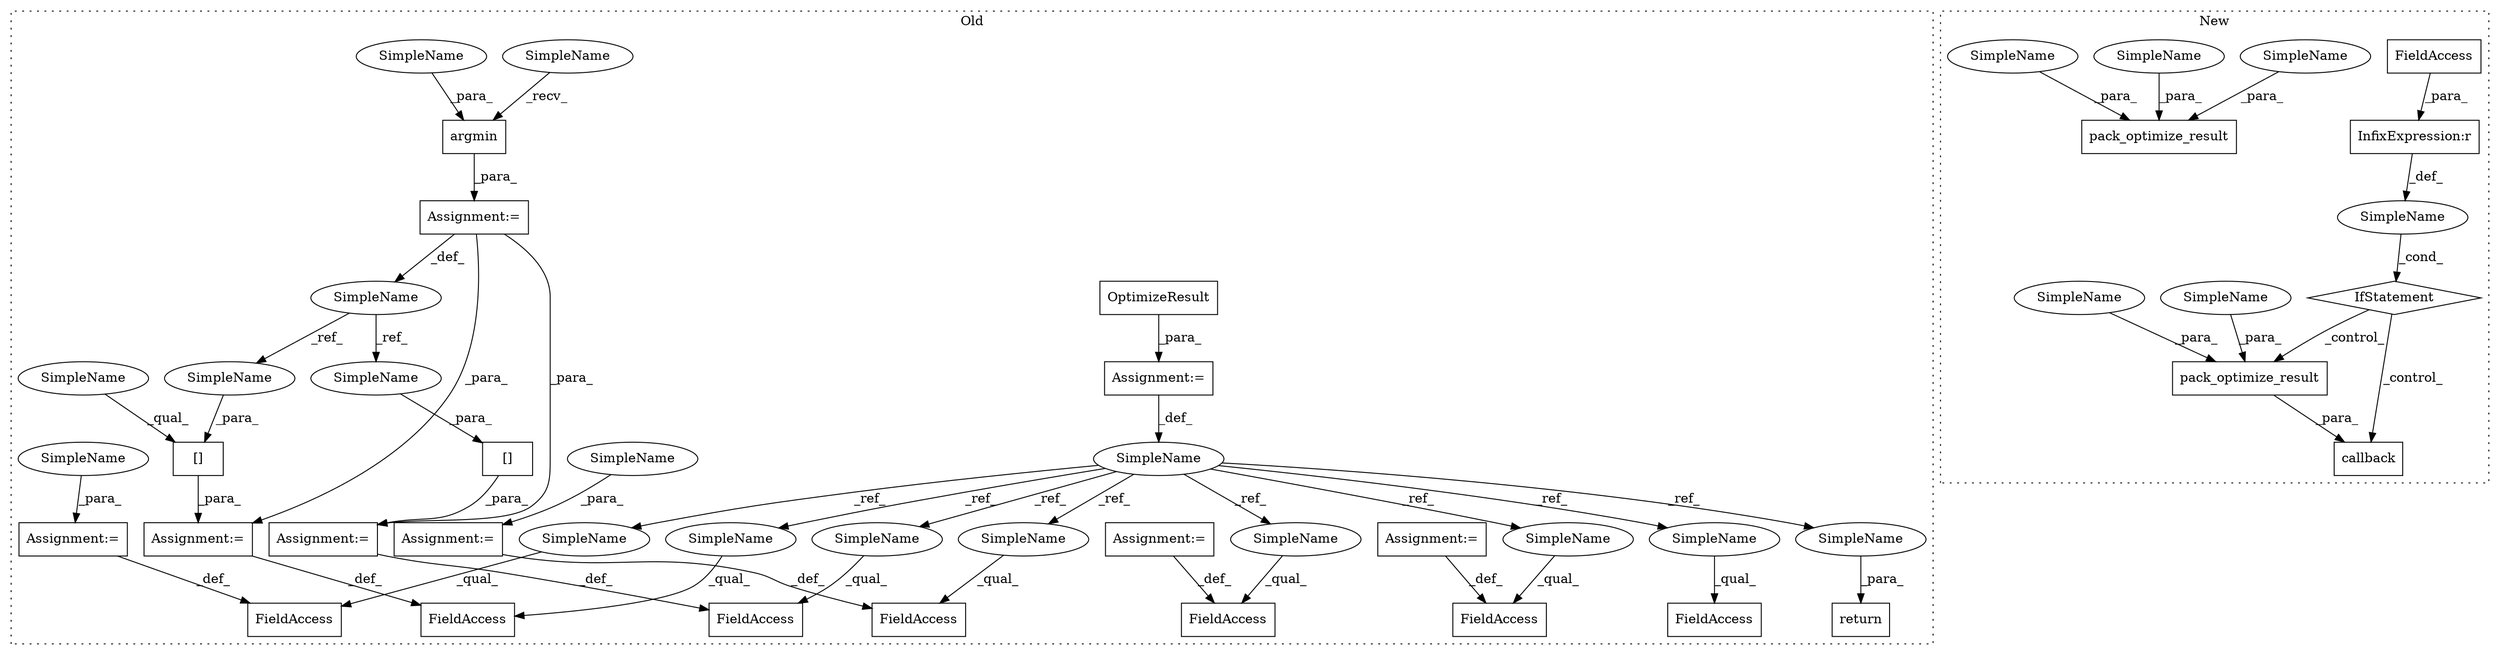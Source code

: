 digraph G {
subgraph cluster0 {
1 [label="SimpleName" a="42" s="6538" l="5" shape="ellipse"];
3 [label="argmin" a="32" s="6544,6553" l="7,1" shape="box"];
4 [label="[]" a="2" s="6588,6595" l="3,1" shape="box"];
5 [label="[]" a="2" s="6566,6573" l="3,1" shape="box"];
6 [label="FieldAccess" a="22" s="6580" l="7" shape="box"];
7 [label="OptimizeResult" a="32" s="6511" l="16" shape="box"];
8 [label="SimpleName" a="42" s="6507" l="3" shape="ellipse"];
9 [label="return" a="41" s="6748" l="7" shape="box"];
10 [label="FieldAccess" a="22" s="6727" l="9" shape="box"];
11 [label="FieldAccess" a="22" s="6560" l="5" shape="box"];
12 [label="FieldAccess" a="22" s="6680" l="9" shape="box"];
13 [label="FieldAccess" a="22" s="6657" l="10" shape="box"];
14 [label="FieldAccess" a="22" s="6701" l="16" shape="box"];
15 [label="FieldAccess" a="22" s="6602" l="13" shape="box"];
16 [label="SimpleName" a="42" s="6533" l="4" shape="ellipse"];
17 [label="Assignment:=" a="7" s="6565" l="1" shape="box"];
18 [label="Assignment:=" a="7" s="6689" l="1" shape="box"];
25 [label="Assignment:=" a="7" s="6587" l="1" shape="box"];
26 [label="Assignment:=" a="7" s="6537" l="1" shape="box"];
27 [label="Assignment:=" a="7" s="6510" l="1" shape="box"];
28 [label="Assignment:=" a="7" s="6736" l="1" shape="box"];
29 [label="Assignment:=" a="7" s="6667" l="1" shape="box"];
30 [label="Assignment:=" a="7" s="6717" l="1" shape="box"];
31 [label="SimpleName" a="42" s="6737" l="5" shape="ellipse"];
32 [label="SimpleName" a="42" s="6690" l="5" shape="ellipse"];
33 [label="SimpleName" a="42" s="6602" l="3" shape="ellipse"];
34 [label="SimpleName" a="42" s="6560" l="3" shape="ellipse"];
35 [label="SimpleName" a="42" s="6755" l="3" shape="ellipse"];
36 [label="SimpleName" a="42" s="6657" l="3" shape="ellipse"];
37 [label="SimpleName" a="42" s="6701" l="3" shape="ellipse"];
38 [label="SimpleName" a="42" s="6727" l="3" shape="ellipse"];
39 [label="SimpleName" a="42" s="6680" l="3" shape="ellipse"];
40 [label="SimpleName" a="42" s="6580" l="3" shape="ellipse"];
41 [label="SimpleName" a="42" s="6569" l="4" shape="ellipse"];
42 [label="SimpleName" a="42" s="6591" l="4" shape="ellipse"];
45 [label="SimpleName" a="42" s="6588" l="2" shape="ellipse"];
46 [label="SimpleName" a="42" s="6551" l="2" shape="ellipse"];
label = "Old";
style="dotted";
}
subgraph cluster1 {
2 [label="pack_optimize_result" a="32" s="4390,4466" l="21,1" shape="box"];
19 [label="pack_optimize_result" a="32" s="3081,3123" l="21,1" shape="box"];
20 [label="SimpleName" a="42" s="" l="" shape="ellipse"];
21 [label="callback" a="32" s="3072,3124" l="9,1" shape="box"];
22 [label="IfStatement" a="25" s="3038,3058" l="4,2" shape="diamond"];
23 [label="InfixExpression:r" a="27" s="3050" l="4" shape="box"];
24 [label="FieldAccess" a="22" s="3042" l="8" shape="box"];
43 [label="SimpleName" a="42" s="3118" l="5" shape="ellipse"];
44 [label="SimpleName" a="42" s="4461" l="5" shape="ellipse"];
47 [label="SimpleName" a="42" s="4451" l="5" shape="ellipse"];
48 [label="SimpleName" a="42" s="3108" l="5" shape="ellipse"];
49 [label="SimpleName" a="42" s="4448" l="2" shape="ellipse"];
label = "New";
style="dotted";
}
1 -> 3 [label="_recv_"];
3 -> 26 [label="_para_"];
4 -> 25 [label="_para_"];
5 -> 17 [label="_para_"];
7 -> 27 [label="_para_"];
8 -> 33 [label="_ref_"];
8 -> 39 [label="_ref_"];
8 -> 35 [label="_ref_"];
8 -> 34 [label="_ref_"];
8 -> 38 [label="_ref_"];
8 -> 36 [label="_ref_"];
8 -> 40 [label="_ref_"];
8 -> 37 [label="_ref_"];
16 -> 42 [label="_ref_"];
16 -> 41 [label="_ref_"];
17 -> 11 [label="_def_"];
18 -> 12 [label="_def_"];
19 -> 21 [label="_para_"];
20 -> 22 [label="_cond_"];
22 -> 19 [label="_control_"];
22 -> 21 [label="_control_"];
23 -> 20 [label="_def_"];
24 -> 23 [label="_para_"];
25 -> 6 [label="_def_"];
26 -> 16 [label="_def_"];
26 -> 17 [label="_para_"];
26 -> 25 [label="_para_"];
27 -> 8 [label="_def_"];
28 -> 10 [label="_def_"];
29 -> 13 [label="_def_"];
30 -> 14 [label="_def_"];
31 -> 28 [label="_para_"];
32 -> 18 [label="_para_"];
33 -> 15 [label="_qual_"];
34 -> 11 [label="_qual_"];
35 -> 9 [label="_para_"];
36 -> 13 [label="_qual_"];
37 -> 14 [label="_qual_"];
38 -> 10 [label="_qual_"];
39 -> 12 [label="_qual_"];
40 -> 6 [label="_qual_"];
41 -> 5 [label="_para_"];
42 -> 4 [label="_para_"];
43 -> 19 [label="_para_"];
44 -> 2 [label="_para_"];
45 -> 4 [label="_qual_"];
46 -> 3 [label="_para_"];
47 -> 2 [label="_para_"];
48 -> 19 [label="_para_"];
49 -> 2 [label="_para_"];
}